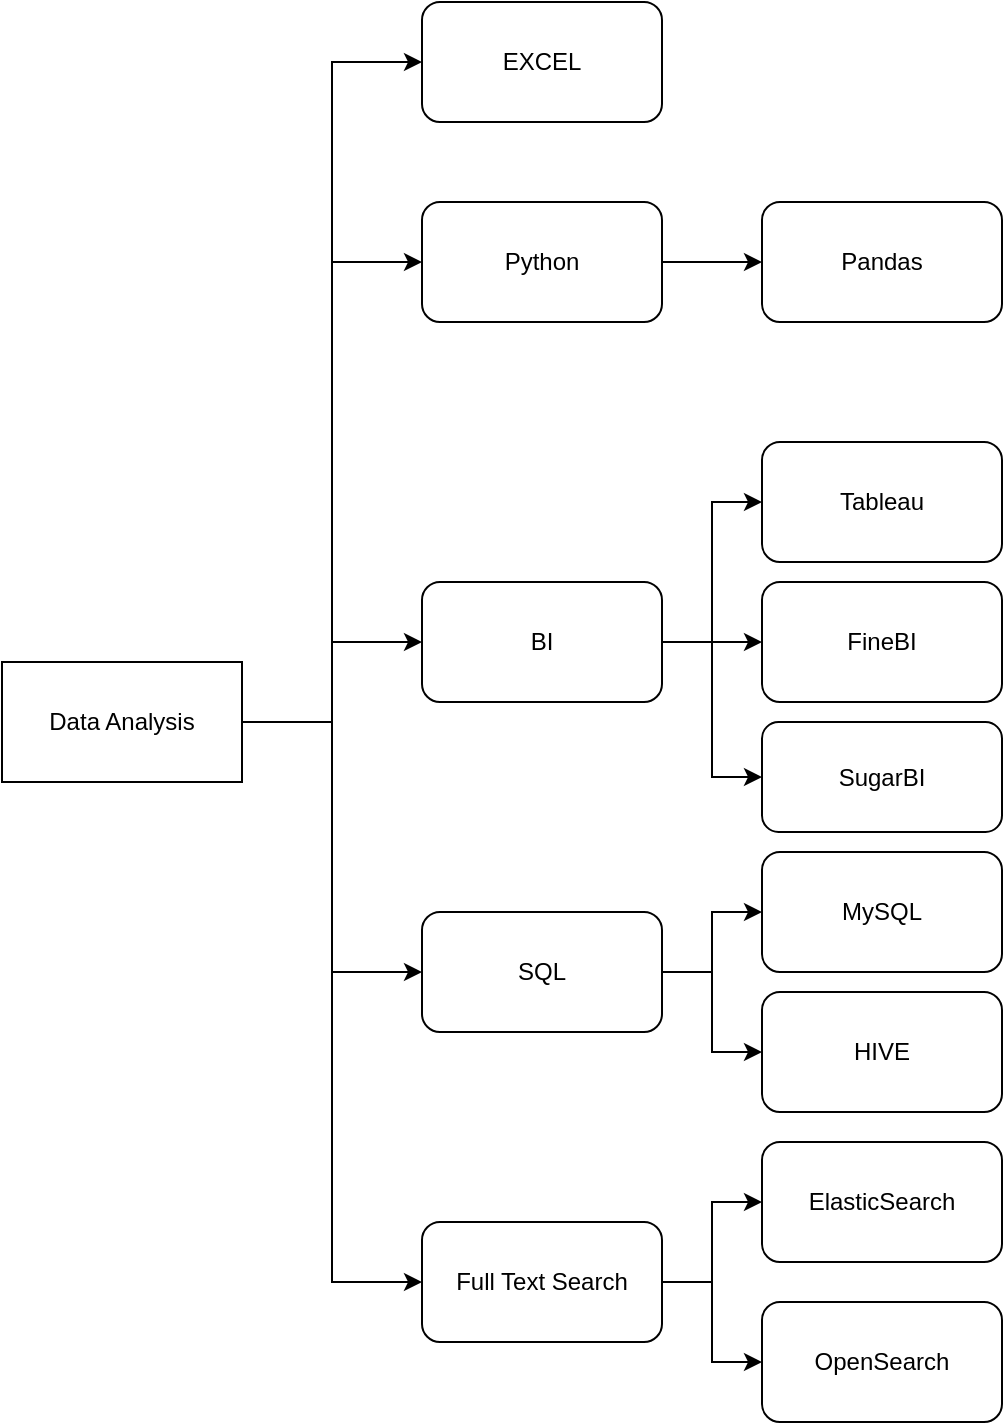 <mxGraphModel dx="714" dy="602" grid="1" gridSize="10" guides="1" tooltips="1" connect="1" arrows="1" fold="1" page="1" pageScale="1" pageWidth="827" pageHeight="1169" background="#ffffff"><root><mxCell id="0"/><mxCell id="1" parent="0"/><mxCell id="3" value="EXCEL" style="rounded=1;whiteSpace=wrap;html=1;" vertex="1" parent="1"><mxGeometry x="260" y="230" width="120" height="60" as="geometry"/></mxCell><mxCell id="29" style="edgeStyle=orthogonalEdgeStyle;rounded=0;html=1;entryX=0;entryY=0.5;jettySize=auto;orthogonalLoop=1;" edge="1" parent="1" source="4" target="20"><mxGeometry relative="1" as="geometry"/></mxCell><mxCell id="4" value="Python" style="rounded=1;whiteSpace=wrap;html=1;" vertex="1" parent="1"><mxGeometry x="260" y="330" width="120" height="60" as="geometry"/></mxCell><mxCell id="30" style="edgeStyle=orthogonalEdgeStyle;rounded=0;html=1;entryX=0;entryY=0.5;jettySize=auto;orthogonalLoop=1;" edge="1" parent="1" source="5" target="24"><mxGeometry relative="1" as="geometry"/></mxCell><mxCell id="31" style="edgeStyle=orthogonalEdgeStyle;rounded=0;html=1;entryX=0;entryY=0.5;jettySize=auto;orthogonalLoop=1;" edge="1" parent="1" source="5" target="25"><mxGeometry relative="1" as="geometry"/></mxCell><mxCell id="32" style="edgeStyle=orthogonalEdgeStyle;rounded=0;html=1;entryX=0;entryY=0.5;jettySize=auto;orthogonalLoop=1;" edge="1" parent="1" source="5" target="26"><mxGeometry relative="1" as="geometry"/></mxCell><mxCell id="5" value="BI" style="rounded=1;whiteSpace=wrap;html=1;" vertex="1" parent="1"><mxGeometry x="260" y="520" width="120" height="60" as="geometry"/></mxCell><mxCell id="22" style="edgeStyle=orthogonalEdgeStyle;rounded=0;html=1;exitX=1;exitY=0.5;jettySize=auto;orthogonalLoop=1;" edge="1" parent="1" source="6" target="19"><mxGeometry relative="1" as="geometry"/></mxCell><mxCell id="23" style="edgeStyle=orthogonalEdgeStyle;rounded=0;html=1;entryX=0;entryY=0.5;jettySize=auto;orthogonalLoop=1;" edge="1" parent="1" source="6" target="21"><mxGeometry relative="1" as="geometry"/></mxCell><mxCell id="6" value="SQL" style="rounded=1;whiteSpace=wrap;html=1;" vertex="1" parent="1"><mxGeometry x="260" y="685" width="120" height="60" as="geometry"/></mxCell><mxCell id="9" style="edgeStyle=orthogonalEdgeStyle;rounded=0;html=1;exitX=1;exitY=0.5;entryX=0;entryY=0.5;jettySize=auto;orthogonalLoop=1;" edge="1" parent="1" source="7" target="3"><mxGeometry relative="1" as="geometry"/></mxCell><mxCell id="10" style="edgeStyle=orthogonalEdgeStyle;rounded=0;html=1;entryX=0;entryY=0.5;jettySize=auto;orthogonalLoop=1;" edge="1" parent="1" source="7" target="4"><mxGeometry relative="1" as="geometry"/></mxCell><mxCell id="11" style="edgeStyle=orthogonalEdgeStyle;rounded=0;html=1;entryX=0;entryY=0.5;jettySize=auto;orthogonalLoop=1;" edge="1" parent="1" source="7" target="5"><mxGeometry relative="1" as="geometry"/></mxCell><mxCell id="12" style="edgeStyle=orthogonalEdgeStyle;rounded=0;html=1;entryX=0;entryY=0.5;jettySize=auto;orthogonalLoop=1;" edge="1" parent="1" source="7" target="6"><mxGeometry relative="1" as="geometry"/></mxCell><mxCell id="13" style="edgeStyle=orthogonalEdgeStyle;rounded=0;html=1;entryX=0;entryY=0.5;jettySize=auto;orthogonalLoop=1;" edge="1" parent="1" source="7" target="8"><mxGeometry relative="1" as="geometry"/></mxCell><mxCell id="7" value="Data Analysis" style="rounded=0;whiteSpace=wrap;html=1;" vertex="1" parent="1"><mxGeometry x="50" y="560" width="120" height="60" as="geometry"/></mxCell><mxCell id="17" style="edgeStyle=orthogonalEdgeStyle;rounded=0;html=1;exitX=1;exitY=0.5;entryX=0;entryY=0.5;jettySize=auto;orthogonalLoop=1;" edge="1" parent="1" source="8" target="14"><mxGeometry relative="1" as="geometry"/></mxCell><mxCell id="18" style="edgeStyle=orthogonalEdgeStyle;rounded=0;html=1;entryX=0;entryY=0.5;jettySize=auto;orthogonalLoop=1;" edge="1" parent="1" source="8" target="16"><mxGeometry relative="1" as="geometry"/></mxCell><mxCell id="8" value="Full Text Search" style="rounded=1;whiteSpace=wrap;html=1;" vertex="1" parent="1"><mxGeometry x="260" y="840" width="120" height="60" as="geometry"/></mxCell><mxCell id="14" value="ElasticSearch" style="rounded=1;whiteSpace=wrap;html=1;" vertex="1" parent="1"><mxGeometry x="430" y="800" width="120" height="60" as="geometry"/></mxCell><mxCell id="16" value="OpenSearch" style="rounded=1;whiteSpace=wrap;html=1;" vertex="1" parent="1"><mxGeometry x="430" y="880" width="120" height="60" as="geometry"/></mxCell><mxCell id="19" value="MySQL" style="rounded=1;whiteSpace=wrap;html=1;" vertex="1" parent="1"><mxGeometry x="430" y="655" width="120" height="60" as="geometry"/></mxCell><mxCell id="20" value="Pandas" style="rounded=1;whiteSpace=wrap;html=1;" vertex="1" parent="1"><mxGeometry x="430" y="330" width="120" height="60" as="geometry"/></mxCell><mxCell id="21" value="HIVE" style="rounded=1;whiteSpace=wrap;html=1;" vertex="1" parent="1"><mxGeometry x="430" y="725" width="120" height="60" as="geometry"/></mxCell><mxCell id="24" value="Tableau" style="rounded=1;whiteSpace=wrap;html=1;" vertex="1" parent="1"><mxGeometry x="430" y="450" width="120" height="60" as="geometry"/></mxCell><mxCell id="25" value="FineBI" style="rounded=1;whiteSpace=wrap;html=1;" vertex="1" parent="1"><mxGeometry x="430" y="520" width="120" height="60" as="geometry"/></mxCell><mxCell id="26" value="SugarBI" style="rounded=1;whiteSpace=wrap;html=1;" vertex="1" parent="1"><mxGeometry x="430" y="590" width="120" height="55" as="geometry"/></mxCell></root></mxGraphModel>